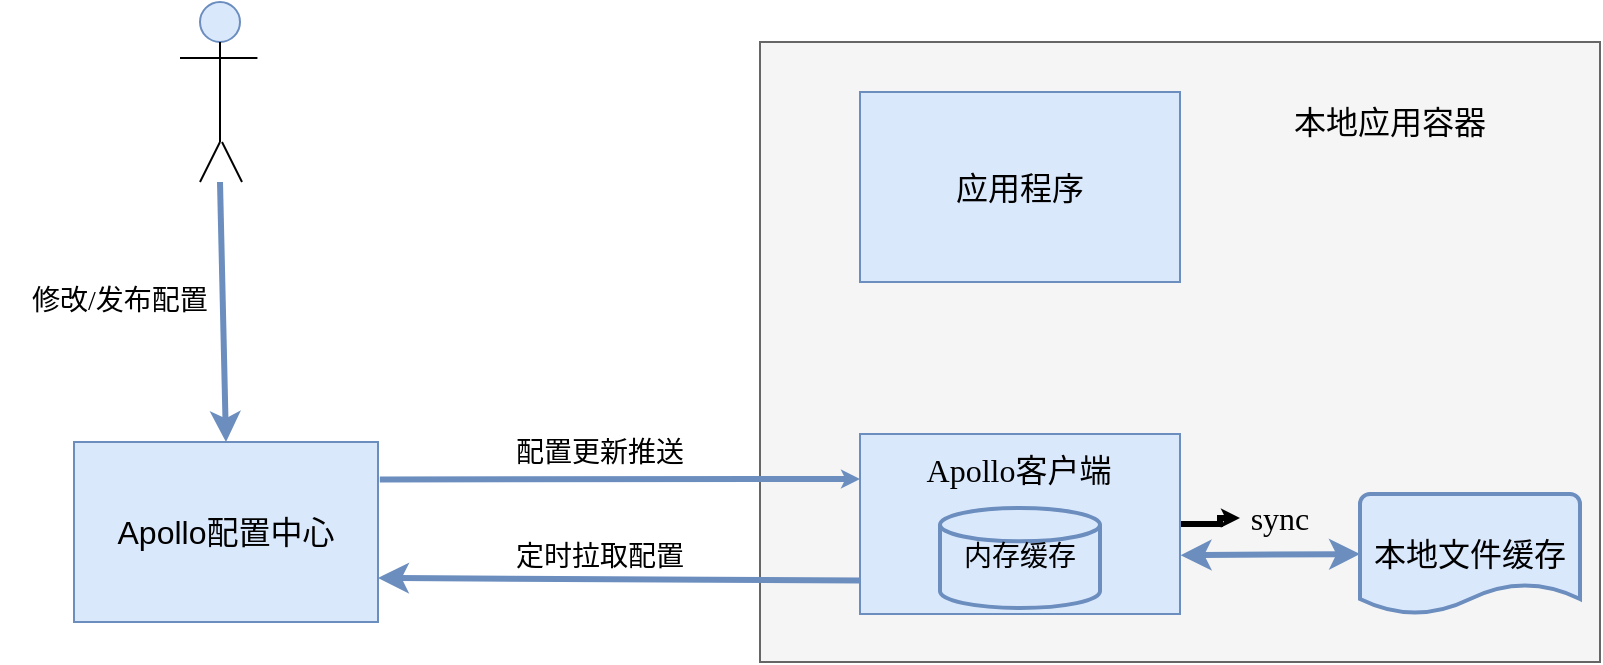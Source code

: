 <mxfile version="14.7.0" type="github">
  <diagram name="Page-1" id="74e2e168-ea6b-b213-b513-2b3c1d86103e">
    <mxGraphModel dx="1088" dy="631" grid="1" gridSize="10" guides="1" tooltips="1" connect="1" arrows="1" fold="1" page="1" pageScale="1" pageWidth="1100" pageHeight="850" background="none" math="0" shadow="0">
      <root>
        <mxCell id="0" />
        <mxCell id="1" parent="0" />
        <mxCell id="E5fLCeuCiGyZJZs4yHPO-1" value="" style="ellipse;whiteSpace=wrap;html=1;fontSize=12;fillColor=#dae8fc;strokeColor=#6c8ebf;" vertex="1" parent="1">
          <mxGeometry x="180" y="330" width="20" height="20" as="geometry" />
        </mxCell>
        <mxCell id="E5fLCeuCiGyZJZs4yHPO-2" value="" style="endArrow=none;html=1;fontSize=12;" edge="1" parent="1">
          <mxGeometry width="50" height="50" relative="1" as="geometry">
            <mxPoint x="170" y="358" as="sourcePoint" />
            <mxPoint x="200" y="358" as="targetPoint" />
            <Array as="points">
              <mxPoint x="200" y="358" />
              <mxPoint x="210" y="358" />
            </Array>
          </mxGeometry>
        </mxCell>
        <mxCell id="E5fLCeuCiGyZJZs4yHPO-3" value="" style="endArrow=none;html=1;fontSize=12;" edge="1" parent="1">
          <mxGeometry width="50" height="50" relative="1" as="geometry">
            <mxPoint x="190" y="400" as="sourcePoint" />
            <mxPoint x="190" y="350" as="targetPoint" />
          </mxGeometry>
        </mxCell>
        <mxCell id="E5fLCeuCiGyZJZs4yHPO-4" value="" style="endArrow=none;html=1;fontSize=12;" edge="1" parent="1">
          <mxGeometry width="50" height="50" relative="1" as="geometry">
            <mxPoint x="180" y="420" as="sourcePoint" />
            <mxPoint x="190" y="400" as="targetPoint" />
          </mxGeometry>
        </mxCell>
        <mxCell id="E5fLCeuCiGyZJZs4yHPO-5" value="" style="endArrow=none;html=1;fontSize=12;" edge="1" parent="1">
          <mxGeometry width="50" height="50" relative="1" as="geometry">
            <mxPoint x="191" y="400" as="sourcePoint" />
            <mxPoint x="201" y="420" as="targetPoint" />
          </mxGeometry>
        </mxCell>
        <mxCell id="E5fLCeuCiGyZJZs4yHPO-6" value="&lt;font style=&quot;font-size: 16px&quot;&gt;Apollo配置中心&lt;/font&gt;" style="rounded=0;whiteSpace=wrap;html=1;fontSize=12;fillColor=#dae8fc;strokeColor=#6c8ebf;" vertex="1" parent="1">
          <mxGeometry x="117" y="550" width="152" height="90" as="geometry" />
        </mxCell>
        <mxCell id="E5fLCeuCiGyZJZs4yHPO-9" value="" style="endArrow=classic;html=1;fillColor=#dae8fc;strokeColor=#6c8ebf;fontSize=12;entryX=0.5;entryY=0;entryDx=0;entryDy=0;fontStyle=1;strokeWidth=3;" edge="1" parent="1" target="E5fLCeuCiGyZJZs4yHPO-6">
          <mxGeometry width="50" height="50" relative="1" as="geometry">
            <mxPoint x="190" y="420" as="sourcePoint" />
            <mxPoint x="189.71" y="510" as="targetPoint" />
          </mxGeometry>
        </mxCell>
        <mxCell id="E5fLCeuCiGyZJZs4yHPO-10" value="&lt;font style=&quot;font-size: 14px&quot;&gt;修改/发布配置&lt;/font&gt;" style="text;html=1;strokeColor=none;fillColor=none;align=center;verticalAlign=middle;whiteSpace=wrap;rounded=0;fontSize=12;fontFamily=Times New Roman;" vertex="1" parent="1">
          <mxGeometry x="80" y="470" width="120" height="20" as="geometry" />
        </mxCell>
        <mxCell id="E5fLCeuCiGyZJZs4yHPO-11" value="" style="rounded=0;whiteSpace=wrap;html=1;fontFamily=Times New Roman;fontSize=12;fillColor=#f5f5f5;strokeColor=#666666;fontColor=#333333;" vertex="1" parent="1">
          <mxGeometry x="460" y="350" width="420" height="310" as="geometry" />
        </mxCell>
        <mxCell id="E5fLCeuCiGyZJZs4yHPO-12" value="&lt;font style=&quot;font-size: 16px&quot;&gt;本地应用容器&lt;/font&gt;" style="text;html=1;strokeColor=none;fillColor=none;align=center;verticalAlign=middle;whiteSpace=wrap;rounded=0;fontFamily=Times New Roman;fontSize=12;" vertex="1" parent="1">
          <mxGeometry x="710" y="375" width="130" height="30" as="geometry" />
        </mxCell>
        <mxCell id="E5fLCeuCiGyZJZs4yHPO-13" value="&lt;font style=&quot;font-size: 16px&quot;&gt;应用程序&lt;/font&gt;" style="rounded=0;whiteSpace=wrap;html=1;fontFamily=Times New Roman;fontSize=12;fillColor=#dae8fc;strokeColor=#6c8ebf;" vertex="1" parent="1">
          <mxGeometry x="510" y="375" width="160" height="95" as="geometry" />
        </mxCell>
        <mxCell id="E5fLCeuCiGyZJZs4yHPO-24" value="" style="edgeStyle=orthogonalEdgeStyle;rounded=0;jumpSize=0;orthogonalLoop=1;jettySize=auto;html=1;fontFamily=Times New Roman;fontSize=12;startSize=0;endSize=0;strokeWidth=3;" edge="1" parent="1" source="E5fLCeuCiGyZJZs4yHPO-14" target="E5fLCeuCiGyZJZs4yHPO-19">
          <mxGeometry relative="1" as="geometry" />
        </mxCell>
        <mxCell id="E5fLCeuCiGyZJZs4yHPO-14" value="" style="rounded=0;whiteSpace=wrap;html=1;fontFamily=Times New Roman;fontSize=12;fillColor=#dae8fc;strokeColor=#6c8ebf;" vertex="1" parent="1">
          <mxGeometry x="510" y="546" width="160" height="90" as="geometry" />
        </mxCell>
        <mxCell id="E5fLCeuCiGyZJZs4yHPO-15" value="&lt;font style=&quot;font-size: 16px&quot;&gt;本地文件缓存&lt;/font&gt;" style="strokeWidth=2;html=1;shape=mxgraph.flowchart.document2;whiteSpace=wrap;size=0.25;fontFamily=Times New Roman;fontSize=12;fillColor=#dae8fc;strokeColor=#6c8ebf;" vertex="1" parent="1">
          <mxGeometry x="760" y="576" width="110" height="60" as="geometry" />
        </mxCell>
        <mxCell id="E5fLCeuCiGyZJZs4yHPO-16" value="&lt;font style=&quot;font-size: 14px&quot;&gt;内存缓存&lt;/font&gt;" style="strokeWidth=2;html=1;shape=mxgraph.flowchart.database;whiteSpace=wrap;fontFamily=Times New Roman;fontSize=12;fillColor=#dae8fc;strokeColor=#6c8ebf;" vertex="1" parent="1">
          <mxGeometry x="550" y="583" width="80" height="50" as="geometry" />
        </mxCell>
        <mxCell id="E5fLCeuCiGyZJZs4yHPO-17" value="&lt;font style=&quot;font-size: 16px&quot;&gt;Apollo客户端&lt;/font&gt;" style="text;html=1;strokeColor=none;fillColor=none;align=center;verticalAlign=middle;whiteSpace=wrap;rounded=0;fontFamily=Times New Roman;fontSize=12;" vertex="1" parent="1">
          <mxGeometry x="537" y="554" width="105" height="20" as="geometry" />
        </mxCell>
        <mxCell id="E5fLCeuCiGyZJZs4yHPO-18" value="" style="endArrow=classic;startArrow=classic;html=1;fontFamily=Times New Roman;fontSize=12;strokeWidth=3;entryX=0;entryY=0.5;entryDx=0;entryDy=0;entryPerimeter=0;exitX=1.002;exitY=0.673;exitDx=0;exitDy=0;exitPerimeter=0;fillColor=#dae8fc;strokeColor=#6c8ebf;" edge="1" parent="1" source="E5fLCeuCiGyZJZs4yHPO-14" target="E5fLCeuCiGyZJZs4yHPO-15">
          <mxGeometry width="50" height="50" relative="1" as="geometry">
            <mxPoint x="670" y="613" as="sourcePoint" />
            <mxPoint x="750" y="613" as="targetPoint" />
          </mxGeometry>
        </mxCell>
        <mxCell id="E5fLCeuCiGyZJZs4yHPO-19" value="&lt;font style=&quot;font-size: 16px&quot;&gt;sync&lt;/font&gt;" style="text;html=1;strokeColor=none;fillColor=none;align=center;verticalAlign=middle;whiteSpace=wrap;rounded=0;fontFamily=Times New Roman;fontSize=12;" vertex="1" parent="1">
          <mxGeometry x="700" y="578" width="40" height="20" as="geometry" />
        </mxCell>
        <mxCell id="E5fLCeuCiGyZJZs4yHPO-20" value="" style="endArrow=classic;html=1;fillColor=#dae8fc;strokeColor=#6c8ebf;fontSize=12;fontStyle=1;strokeWidth=3;entryX=0;entryY=0.25;entryDx=0;entryDy=0;exitX=1.006;exitY=0.208;exitDx=0;exitDy=0;endSize=0;startSize=0;jumpSize=0;exitPerimeter=0;" edge="1" parent="1" source="E5fLCeuCiGyZJZs4yHPO-6" target="E5fLCeuCiGyZJZs4yHPO-14">
          <mxGeometry width="50" height="50" relative="1" as="geometry">
            <mxPoint x="269" y="567.5" as="sourcePoint" />
            <mxPoint x="490" y="568" as="targetPoint" />
          </mxGeometry>
        </mxCell>
        <mxCell id="E5fLCeuCiGyZJZs4yHPO-21" value="" style="endArrow=classic;html=1;fontFamily=Times New Roman;fontSize=12;strokeWidth=3;exitX=0.001;exitY=0.814;exitDx=0;exitDy=0;fillColor=#dae8fc;strokeColor=#6c8ebf;exitPerimeter=0;" edge="1" parent="1" source="E5fLCeuCiGyZJZs4yHPO-14">
          <mxGeometry width="50" height="50" relative="1" as="geometry">
            <mxPoint x="450" y="670" as="sourcePoint" />
            <mxPoint x="269" y="618" as="targetPoint" />
          </mxGeometry>
        </mxCell>
        <mxCell id="E5fLCeuCiGyZJZs4yHPO-22" value="&lt;font style=&quot;font-size: 14px&quot;&gt;配置更新推送&lt;/font&gt;" style="text;html=1;strokeColor=none;fillColor=none;align=center;verticalAlign=middle;whiteSpace=wrap;rounded=0;fontSize=12;fontFamily=Times New Roman;" vertex="1" parent="1">
          <mxGeometry x="320" y="546" width="120" height="20" as="geometry" />
        </mxCell>
        <mxCell id="E5fLCeuCiGyZJZs4yHPO-23" value="&lt;font style=&quot;font-size: 14px&quot;&gt;定时拉取配置&lt;/font&gt;" style="text;html=1;strokeColor=none;fillColor=none;align=center;verticalAlign=middle;whiteSpace=wrap;rounded=0;fontSize=12;fontFamily=Times New Roman;" vertex="1" parent="1">
          <mxGeometry x="320" y="598" width="120" height="20" as="geometry" />
        </mxCell>
      </root>
    </mxGraphModel>
  </diagram>
</mxfile>
